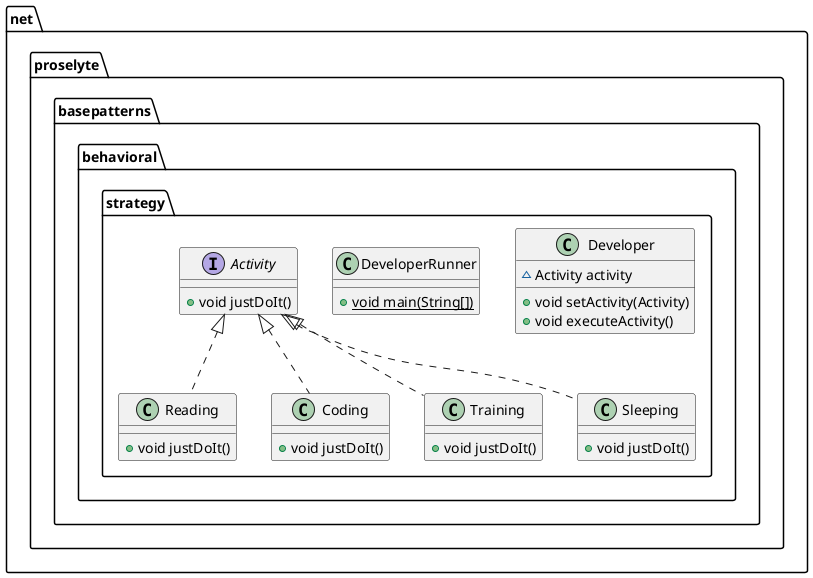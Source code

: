 @startuml
class net.proselyte.basepatterns.behavioral.strategy.Reading {
+ void justDoIt()
}

class net.proselyte.basepatterns.behavioral.strategy.Developer {
~ Activity activity
+ void setActivity(Activity)
+ void executeActivity()
}


class net.proselyte.basepatterns.behavioral.strategy.Coding {
+ void justDoIt()
}

class net.proselyte.basepatterns.behavioral.strategy.Training {
+ void justDoIt()
}

class net.proselyte.basepatterns.behavioral.strategy.DeveloperRunner {
+ {static} void main(String[])
}

interface net.proselyte.basepatterns.behavioral.strategy.Activity {
+ void justDoIt()
}

class net.proselyte.basepatterns.behavioral.strategy.Sleeping {
+ void justDoIt()
}



net.proselyte.basepatterns.behavioral.strategy.Activity <|.. net.proselyte.basepatterns.behavioral.strategy.Reading
net.proselyte.basepatterns.behavioral.strategy.Activity <|.. net.proselyte.basepatterns.behavioral.strategy.Coding
net.proselyte.basepatterns.behavioral.strategy.Activity <|.. net.proselyte.basepatterns.behavioral.strategy.Training
net.proselyte.basepatterns.behavioral.strategy.Activity <|.. net.proselyte.basepatterns.behavioral.strategy.Sleeping
@enduml